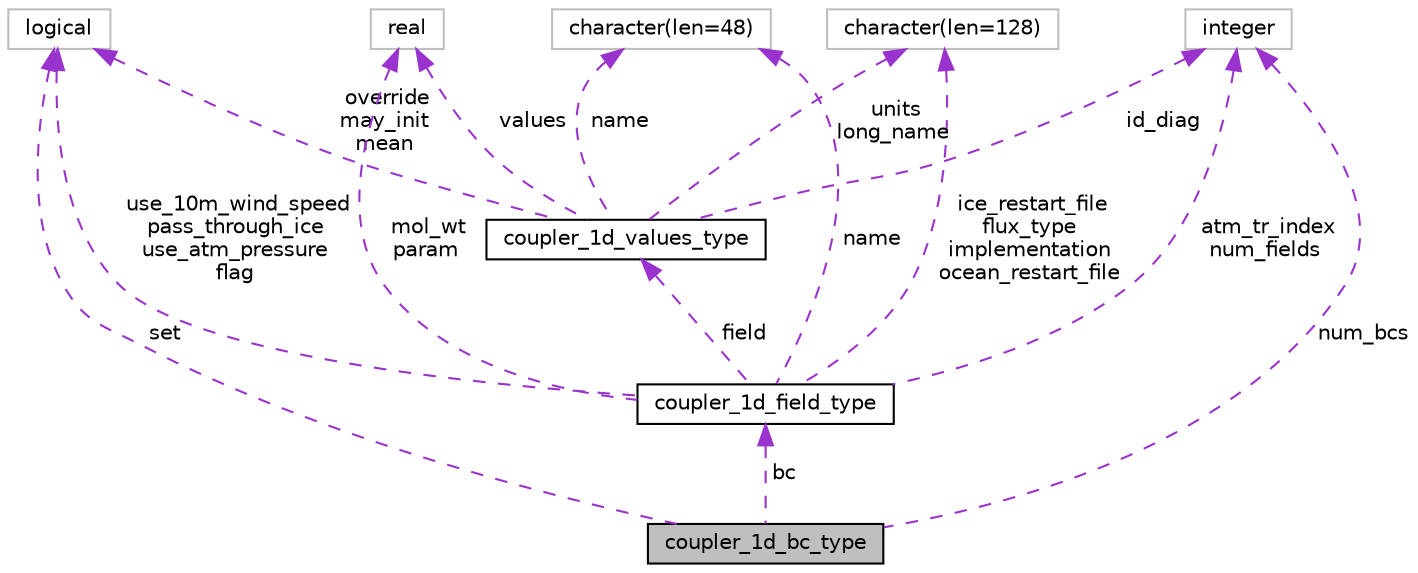 digraph "coupler_1d_bc_type"
{
 // INTERACTIVE_SVG=YES
 // LATEX_PDF_SIZE
  edge [fontname="Helvetica",fontsize="10",labelfontname="Helvetica",labelfontsize="10"];
  node [fontname="Helvetica",fontsize="10",shape=record];
  Node1 [label="coupler_1d_bc_type",height=0.2,width=0.4,color="black", fillcolor="grey75", style="filled", fontcolor="black",tooltip="Coupler data for 1D boundary conditions."];
  Node2 -> Node1 [dir="back",color="darkorchid3",fontsize="10",style="dashed",label=" set" ,fontname="Helvetica"];
  Node2 [label="logical",height=0.2,width=0.4,color="grey75", fillcolor="white", style="filled",tooltip=" "];
  Node3 -> Node1 [dir="back",color="darkorchid3",fontsize="10",style="dashed",label=" bc" ,fontname="Helvetica"];
  Node3 [label="coupler_1d_field_type",height=0.2,width=0.4,color="black", fillcolor="white", style="filled",URL="$structcoupler__types__mod_1_1coupler__1d__field__type.html",tooltip="Coupler data for 1D fields."];
  Node2 -> Node3 [dir="back",color="darkorchid3",fontsize="10",style="dashed",label=" use_10m_wind_speed\npass_through_ice\nuse_atm_pressure\nflag" ,fontname="Helvetica"];
  Node4 -> Node3 [dir="back",color="darkorchid3",fontsize="10",style="dashed",label=" name" ,fontname="Helvetica"];
  Node4 [label="character(len=48)",height=0.2,width=0.4,color="grey75", fillcolor="white", style="filled",tooltip=" "];
  Node5 -> Node3 [dir="back",color="darkorchid3",fontsize="10",style="dashed",label=" field" ,fontname="Helvetica"];
  Node5 [label="coupler_1d_values_type",height=0.2,width=0.4,color="black", fillcolor="white", style="filled",URL="$structcoupler__types__mod_1_1coupler__1d__values__type.html",tooltip="Coupler data for 1D values."];
  Node2 -> Node5 [dir="back",color="darkorchid3",fontsize="10",style="dashed",label=" override\nmay_init\nmean" ,fontname="Helvetica"];
  Node4 -> Node5 [dir="back",color="darkorchid3",fontsize="10",style="dashed",label=" name" ,fontname="Helvetica"];
  Node6 -> Node5 [dir="back",color="darkorchid3",fontsize="10",style="dashed",label=" units\nlong_name" ,fontname="Helvetica"];
  Node6 [label="character(len=128)",height=0.2,width=0.4,color="grey75", fillcolor="white", style="filled",tooltip=" "];
  Node7 -> Node5 [dir="back",color="darkorchid3",fontsize="10",style="dashed",label=" id_diag" ,fontname="Helvetica"];
  Node7 [label="integer",height=0.2,width=0.4,color="grey75", fillcolor="white", style="filled",tooltip=" "];
  Node8 -> Node5 [dir="back",color="darkorchid3",fontsize="10",style="dashed",label=" values" ,fontname="Helvetica"];
  Node8 [label="real",height=0.2,width=0.4,color="grey75", fillcolor="white", style="filled",tooltip=" "];
  Node6 -> Node3 [dir="back",color="darkorchid3",fontsize="10",style="dashed",label=" ice_restart_file\nflux_type\nimplementation\nocean_restart_file" ,fontname="Helvetica"];
  Node8 -> Node3 [dir="back",color="darkorchid3",fontsize="10",style="dashed",label=" mol_wt\nparam" ,fontname="Helvetica"];
  Node7 -> Node3 [dir="back",color="darkorchid3",fontsize="10",style="dashed",label=" atm_tr_index\nnum_fields" ,fontname="Helvetica"];
  Node7 -> Node1 [dir="back",color="darkorchid3",fontsize="10",style="dashed",label=" num_bcs" ,fontname="Helvetica"];
}

